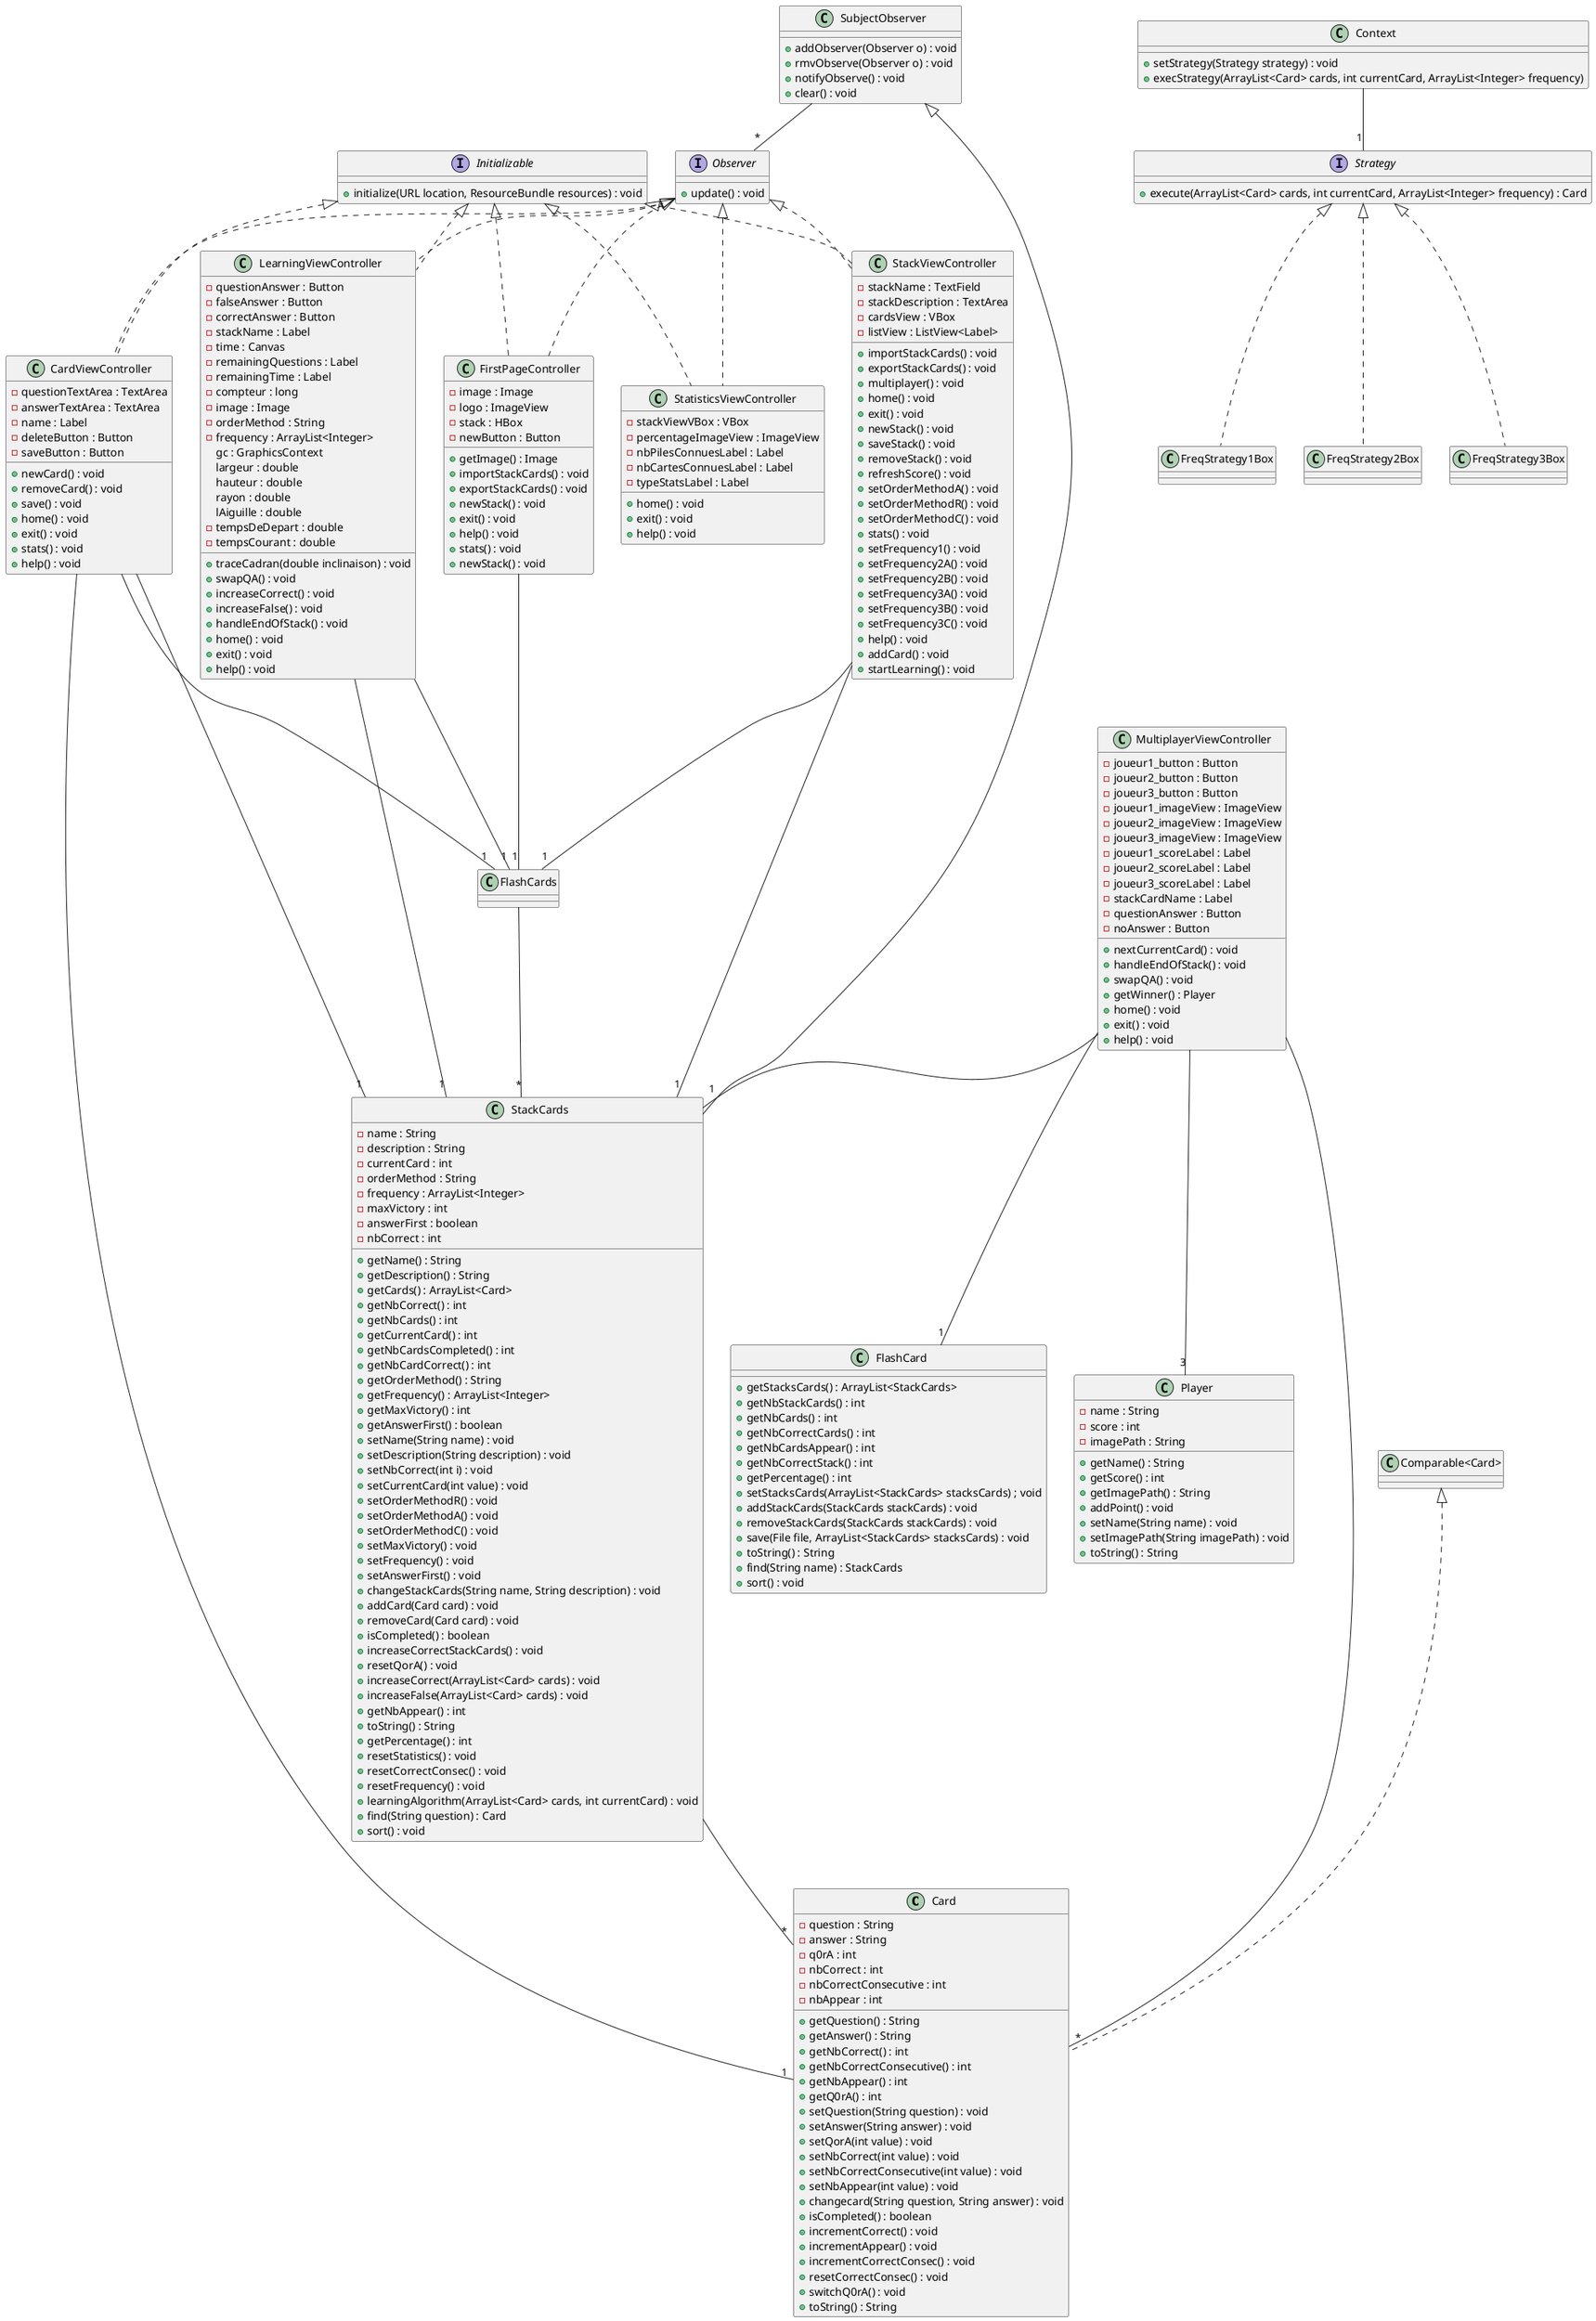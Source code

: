 @startuml Diagramme de classes FlashCards complet


class Card{
    - question : String
    - answer : String
    - q0rA : int
    - nbCorrect : int
    - nbCorrectConsecutive : int
    - nbAppear : int
    + getQuestion() : String
    + getAnswer() : String
    + getNbCorrect() : int
    + getNbCorrectConsecutive() : int
    + getNbAppear() : int
    + getQ0rA() : int
    + setQuestion(String question) : void
    + setAnswer(String answer) : void
    + setQorA(int value) : void
    + setNbCorrect(int value) : void
    + setNbCorrectConsecutive(int value) : void
    + setNbAppear(int value) : void
    + changecard(String question, String answer) : void
    + isCompleted() : boolean
    + incrementCorrect() : void
    + incrementAppear() : void
    + incrementCorrectConsec() : void
    + resetCorrectConsec() : void
    + switchQ0rA() : void
    + toString() : String
}

class StackCards {
    - name : String
    - description : String
    - currentCard : int
    - orderMethod : String
    - frequency : ArrayList<Integer>
    - maxVictory : int
    - answerFirst : boolean
    - nbCorrect : int
    + getName() : String
    + getDescription() : String
    + getCards() : ArrayList<Card>
    + getNbCorrect() : int
    + getNbCards() : int
    + getCurrentCard() : int
    + getNbCardsCompleted() : int
    + getNbCardCorrect() : int
    + getOrderMethod() : String
    + getFrequency() : ArrayList<Integer>
    + getMaxVictory() : int
    + getAnswerFirst() : boolean
    + setName(String name) : void
    + setDescription(String description) : void
    + setNbCorrect(int i) : void
    + setCurrentCard(int value) : void
    + setOrderMethodR() : void
    + setOrderMethodA() : void
    + setOrderMethodC() : void
    + setMaxVictory() : void
    + setFrequency() : void
    + setAnswerFirst() : void
    + changeStackCards(String name, String description) : void
    + addCard(Card card) : void
    + removeCard(Card card) : void
    + isCompleted() : boolean
    + increaseCorrectStackCards() : void
    + resetQorA() : void
    + increaseCorrect(ArrayList<Card> cards) : void
    + increaseFalse(ArrayList<Card> cards) : void
    + getNbAppear() : int
    + toString() : String
    + getPercentage() : int
    + resetStatistics() : void
    + resetCorrectConsec() : void
    + resetFrequency() : void
    + learningAlgorithm(ArrayList<Card> cards, int currentCard) : void
    + find(String question) : Card
    + sort() : void
}

class FlashCard {
    + getStacksCards() : ArrayList<StackCards>
    + getNbStackCards() : int
    + getNbCards() : int
    + getNbCorrectCards() : int
    + getNbCardsAppear() : int
    + getNbCorrectStack() : int
    + getPercentage() : int
    + setStacksCards(ArrayList<StackCards> stacksCards) ; void
    + addStackCards(StackCards stackCards) : void
    + removeStackCards(StackCards stackCards) : void
    + save(File file, ArrayList<StackCards> stacksCards) : void
    + toString() : String
    + find(String name) : StackCards
    + sort() : void
}

interface Observer{
    + update() : void
}

interface Initializable{
    + initialize(URL location, ResourceBundle resources) : void
}


class CardViewController{
    - questionTextArea : TextArea
    - answerTextArea : TextArea
    - name : Label
    - deleteButton : Button
    - saveButton : Button
    + newCard() : void
    + removeCard() : void
    + save() : void
    + home() : void
    + exit() : void
    + stats() : void
    + help() : void
}

class FirstPageController{
    - image : Image
    - logo : ImageView
    - stack : HBox
    - newButton : Button
    + getImage() : Image
    + importStackCards() : void
    + exportStackCards() : void
    + newStack() : void
    + exit() : void
    + help() : void
    + stats() : void
    + newStack() : void
}


class LearningViewController{
    - questionAnswer : Button
    - falseAnswer : Button
    - correctAnswer : Button
    - stackName : Label
    - time : Canvas
    - remainingQuestions : Label
    - remainingTime : Label
    - compteur : long
    - image : Image
    - orderMethod : String
    - frequency : ArrayList<Integer>
    gc : GraphicsContext
    largeur : double
    hauteur : double
    rayon : double
    lAiguille : double
    - tempsDeDepart : double
    - tempsCourant : double
    + traceCadran(double inclinaison) : void
    + swapQA() : void
    + increaseCorrect() : void
    + increaseFalse() : void
    + handleEndOfStack() : void
    + home() : void
    + exit() : void
    + help() : void
}


class StackViewController{
    - stackName : TextField
    - stackDescription : TextArea
    - cardsView : VBox
    - listView : ListView<Label>
    + importStackCards() : void
    + exportStackCards() : void
    + multiplayer() : void
    + home() : void
    + exit() : void
    + newStack() : void
    + saveStack() : void
    + removeStack() : void
    + refreshScore() : void
    + setOrderMethodA() : void
    + setOrderMethodR() : void
    + setOrderMethodC() : void
    + stats() : void
    + setFrequency1() : void
    + setFrequency2A() : void
    + setFrequency2B() : void
    + setFrequency3A() : void
    + setFrequency3B() : void
    + setFrequency3C() : void
    + help() : void
    + addCard() : void
    + startLearning() : void
}

class StatisticsViewController{
    - stackViewVBox : VBox
    - percentageImageView : ImageView
    - nbPilesConnuesLabel : Label
    - nbCartesConnuesLabel : Label
    - typeStatsLabel : Label
    + home() : void
    + exit() : void
    + help() : void
}

class MultiplayerViewController {
    - joueur1_button : Button
    - joueur2_button : Button
    - joueur3_button : Button
    - joueur1_imageView : ImageView
    - joueur2_imageView : ImageView
    - joueur3_imageView : ImageView
    - joueur1_scoreLabel : Label
    - joueur2_scoreLabel : Label
    - joueur3_scoreLabel : Label
    - stackCardName : Label
    - questionAnswer : Button
    - noAnswer : Button
    + nextCurrentCard() : void
    + handleEndOfStack() : void
    + swapQA() : void
    + getWinner() : Player
    + home() : void
    + exit() : void
    + help() : void

}

class Player {
    - name : String
    - score : int
    - imagePath : String
    + getName() : String
    + getScore() : int
    + getImagePath() : String
    + addPoint() : void
    + setName(String name) : void
    + setImagePath(String imagePath) : void
    + toString() : String
}

class SubjectObserver{
    + addObserver(Observer o) : void
    + rmvObserve(Observer o) : void
    + notifyObserve() : void
    + clear() : void
}

class Context {
    + setStrategy(Strategy strategy) : void
    + execStrategy(ArrayList<Card> cards, int currentCard, ArrayList<Integer> frequency)
}

interface Strategy {
    + execute(ArrayList<Card> cards, int currentCard, ArrayList<Integer> frequency) : Card
}

class FreqStrategy1Box {

}

class FreqStrategy2Box {

}

class FreqStrategy3Box {

}

StackCards -- "*" Card
FlashCards -- "*" StackCards

Observer <|.. CardViewController
Observer <|.. FirstPageController
Observer <|.. LearningViewController
Observer <|.. StackViewController
Observer <|.. StatisticsViewController
Initializable <|.. CardViewController
Initializable <|.. FirstPageController
Initializable <|.. LearningViewController
Initializable <|.. StackViewController
Initializable <|.. StatisticsViewController
"Comparable<Card>" <|.. Card
CardViewController -- "1" Card
CardViewController -- "1" StackCards
CardViewController -- "1" FlashCards
FirstPageController -- "1" FlashCards
LearningViewController -- "1" StackCards
LearningViewController -- "1" FlashCards
StackViewController -- "1" StackCards
StackViewController -- "1" FlashCards
MultiplayerViewController -- "1" FlashCard
MultiplayerViewController -- "1" StackCards
MultiplayerViewController -- "*" Card
MultiplayerViewController -- "3" Player

SubjectObserver <|-- StackCards
SubjectObserver -- "*" Observer

Strategy <|.. FreqStrategy1Box
Strategy <|.. FreqStrategy2Box
Strategy <|.. FreqStrategy3Box

Context -- "1" Strategy

@enduml
